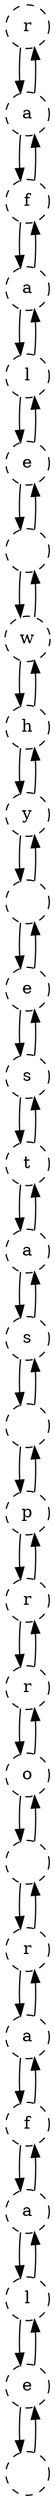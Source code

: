 digraph G {
node[shape = box];
Node0 [label = "r" shape=circle, style=dashed, fillcolor=darkgreen];
Node1 [label = "a" shape=circle, style=dashed, fillcolor=darkgreen];
Node2 [label = "f" shape=circle, style=dashed, fillcolor=darkgreen];
Node3 [label = "a" shape=circle, style=dashed, fillcolor=darkgreen];
Node4 [label = "l" shape=circle, style=dashed, fillcolor=darkgreen];
Node5 [label = "e" shape=circle, style=dashed, fillcolor=darkgreen];
Node6 [label = " " shape=circle, style=dashed, fillcolor=darkgreen];
Node7 [label = "w" shape=circle, style=dashed, fillcolor=darkgreen];
Node8 [label = "h" shape=circle, style=dashed, fillcolor=darkgreen];
Node9 [label = "y" shape=circle, style=dashed, fillcolor=darkgreen];
Node10 [label = " " shape=circle, style=dashed, fillcolor=darkgreen];
Node11 [label = "e" shape=circle, style=dashed, fillcolor=darkgreen];
Node12 [label = "s" shape=circle, style=dashed, fillcolor=darkgreen];
Node13 [label = "t" shape=circle, style=dashed, fillcolor=darkgreen];
Node14 [label = "a" shape=circle, style=dashed, fillcolor=darkgreen];
Node15 [label = "s" shape=circle, style=dashed, fillcolor=darkgreen];
Node16 [label = " " shape=circle, style=dashed, fillcolor=darkgreen];
Node17 [label = "p" shape=circle, style=dashed, fillcolor=darkgreen];
Node18 [label = "r" shape=circle, style=dashed, fillcolor=darkgreen];
Node19 [label = "r" shape=circle, style=dashed, fillcolor=darkgreen];
Node20 [label = "o" shape=circle, style=dashed, fillcolor=darkgreen];
Node21 [label = " " shape=circle, style=dashed, fillcolor=darkgreen];
Node22 [label = "r" shape=circle, style=dashed, fillcolor=darkgreen];
Node23 [label = "a" shape=circle, style=dashed, fillcolor=darkgreen];
Node24 [label = "f" shape=circle, style=dashed, fillcolor=darkgreen];
Node25 [label = "a" shape=circle, style=dashed, fillcolor=darkgreen];
Node26 [label = "l" shape=circle, style=dashed, fillcolor=darkgreen];
Node27 [label = "e" shape=circle, style=dashed, fillcolor=darkgreen];
Node28 [label = " " shape=circle, style=dashed, fillcolor=darkgreen];
Node0->Node1;
Node1->Node0;
Node1->Node2;
Node2->Node1;
Node2->Node3;
Node3->Node2;
Node3->Node4;
Node4->Node3;
Node4->Node5;
Node5->Node4;
Node5->Node6;
Node6->Node5;
Node6->Node7;
Node7->Node6;
Node7->Node8;
Node8->Node7;
Node8->Node9;
Node9->Node8;
Node9->Node10;
Node10->Node9;
Node10->Node11;
Node11->Node10;
Node11->Node12;
Node12->Node11;
Node12->Node13;
Node13->Node12;
Node13->Node14;
Node14->Node13;
Node14->Node15;
Node15->Node14;
Node15->Node16;
Node16->Node15;
Node16->Node17;
Node17->Node16;
Node17->Node18;
Node18->Node17;
Node18->Node19;
Node19->Node18;
Node19->Node20;
Node20->Node19;
Node20->Node21;
Node21->Node20;
Node21->Node22;
Node22->Node21;
Node22->Node23;
Node23->Node22;
Node23->Node24;
Node24->Node23;
Node24->Node25;
Node25->Node24;
Node25->Node26;
Node26->Node25;
Node26->Node27;
Node27->Node26;
Node27->Node28;
Node28->Node27;
}